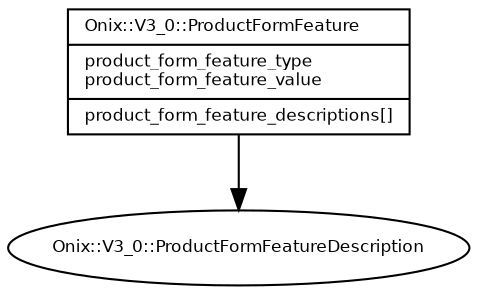 digraph G {
  fontname = "Bitstream Vera Sans"
  fontsize = 8

  node [
    fontname = "Bitstream Vera Sans"
    fontsize = 8
    shape = "record"
  ]

  edge [
    fontname = "Bitstream Vera Sans"
    fontsize = 8
  ]

  ProductFormFeature [
    label = "{Onix::V3_0::ProductFormFeature\l|product_form_feature_type\lproduct_form_feature_value\l|product_form_feature_descriptions[]\l}"
  ]

  ProductFormFeature -> ProductFormFeatureDescription [arrowhead=normal]

  ProductFormFeatureDescription [
    label = "Onix::V3_0::ProductFormFeatureDescription", shape = oval
  ]




}

